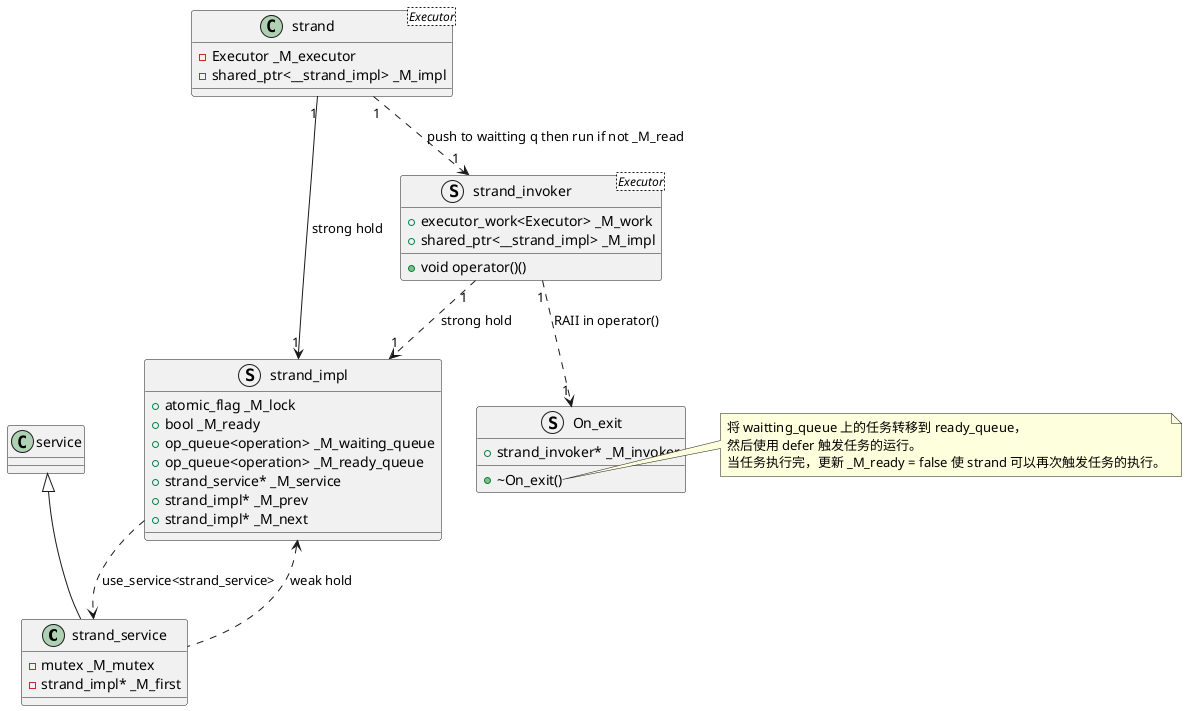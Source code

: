 @startuml

class strand_service
{
    - mutex _M_mutex
    - strand_impl* _M_first
}
service <|-- strand_service

struct strand_impl
{
    + atomic_flag _M_lock
    + bool _M_ready
    + op_queue<operation> _M_waiting_queue
    + op_queue<operation> _M_ready_queue
    + strand_service* _M_service
    + strand_impl* _M_prev
    + strand_impl* _M_next
}
strand_impl ..> strand_service: use_service<strand_service>
strand_impl <.. strand_service: weak hold

struct On_exit
{
    + strand_invoker* _M_invoker

    + ~On_exit()
}
note right of On_exit::~On_exit
  将 waitting_queue 上的任务转移到 ready_queue，
  然后使用 defer 触发任务的运行。
  当任务执行完，更新 _M_ready = false 使 strand 可以再次触发任务的执行。
end note

struct strand_invoker<Executor>
{
    + executor_work<Executor> _M_work
    + shared_ptr<__strand_impl> _M_impl

    + void operator()()
}
strand_invoker "1" ..> "1" strand_impl: strong hold
strand_invoker "1" ..> "1" On_exit: RAII in operator()

class strand<Executor>
{
    - Executor _M_executor
    - shared_ptr<__strand_impl> _M_impl
}
strand "1" --> "1" strand_impl: strong hold
strand "1" ..> "1" strand_invoker: push to waitting q then run if not _M_read

@enduml
